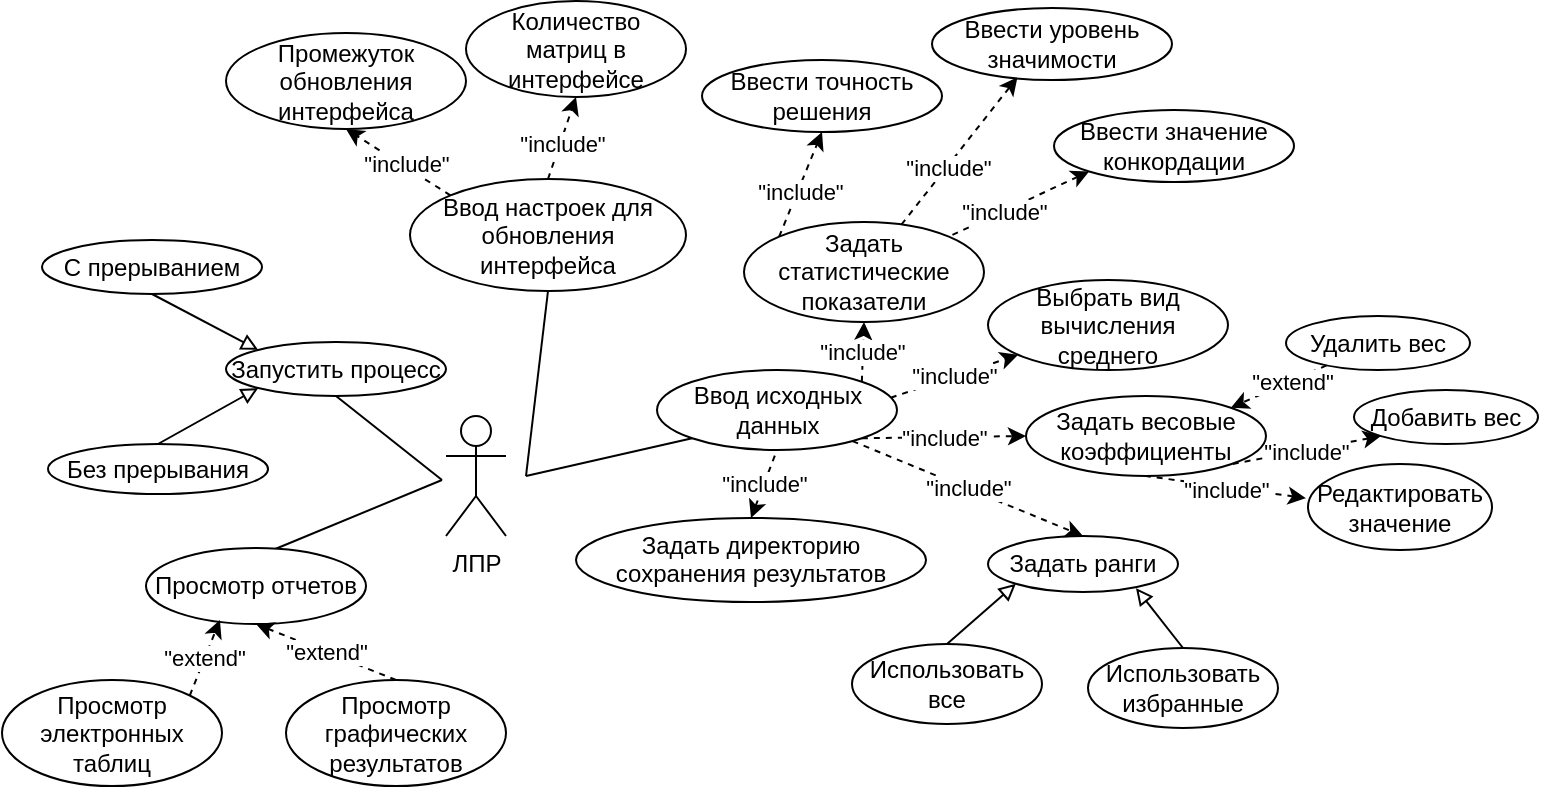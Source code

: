 <mxfile version="24.2.1" type="github">
  <diagram name="Страница — 1" id="13ZsyIA3A2PHv1gfF3Tv">
    <mxGraphModel dx="1687" dy="878" grid="0" gridSize="10" guides="1" tooltips="1" connect="1" arrows="1" fold="1" page="1" pageScale="1" pageWidth="1169" pageHeight="827" math="0" shadow="0">
      <root>
        <mxCell id="0" />
        <mxCell id="1" parent="0" />
        <mxCell id="pmKTjgoHwWbGK0lNRpNX-5" style="rounded=0;orthogonalLoop=1;jettySize=auto;html=1;entryX=0.5;entryY=1;entryDx=0;entryDy=0;endArrow=none;endFill=0;" parent="1" target="S01E7SAqJd3VSEOtWKj2-32" edge="1">
          <mxGeometry relative="1" as="geometry">
            <mxPoint x="252" y="346" as="sourcePoint" />
          </mxGeometry>
        </mxCell>
        <mxCell id="u1M5d2YBWSQStyXBgiU--1" value="ЛПР" style="shape=umlActor;verticalLabelPosition=bottom;verticalAlign=top;html=1;outlineConnect=0;" parent="1" vertex="1">
          <mxGeometry x="254" y="314" width="30" height="60" as="geometry" />
        </mxCell>
        <mxCell id="u1M5d2YBWSQStyXBgiU--2" value="" style="endArrow=none;html=1;rounded=0;endFill=0;entryX=0;entryY=1;entryDx=0;entryDy=0;" parent="1" target="pmKTjgoHwWbGK0lNRpNX-6" edge="1">
          <mxGeometry width="50" height="50" relative="1" as="geometry">
            <mxPoint x="294" y="344" as="sourcePoint" />
            <mxPoint x="384" y="324" as="targetPoint" />
          </mxGeometry>
        </mxCell>
        <mxCell id="S01E7SAqJd3VSEOtWKj2-6" value="&quot;include&quot;" style="rounded=0;orthogonalLoop=1;jettySize=auto;html=1;entryX=0.356;entryY=0.962;entryDx=0;entryDy=0;dashed=1;entryPerimeter=0;" parent="1" source="S01E7SAqJd3VSEOtWKj2-2" target="S01E7SAqJd3VSEOtWKj2-5" edge="1">
          <mxGeometry x="-0.219" y="-1" relative="1" as="geometry">
            <mxPoint as="offset" />
          </mxGeometry>
        </mxCell>
        <mxCell id="S01E7SAqJd3VSEOtWKj2-2" value="Задать&lt;br&gt;статистические показатели" style="ellipse;whiteSpace=wrap;html=1;" parent="1" vertex="1">
          <mxGeometry x="403" y="217" width="120" height="50" as="geometry" />
        </mxCell>
        <mxCell id="S01E7SAqJd3VSEOtWKj2-4" value="&quot;include&quot;" style="rounded=0;orthogonalLoop=1;jettySize=auto;html=1;exitX=0;exitY=1;exitDx=0;exitDy=0;entryX=1;entryY=0;entryDx=0;entryDy=0;endArrow=none;endFill=0;dashed=1;startArrow=classic;startFill=1;" parent="1" source="S01E7SAqJd3VSEOtWKj2-3" target="S01E7SAqJd3VSEOtWKj2-2" edge="1">
          <mxGeometry x="0.214" y="1" relative="1" as="geometry">
            <mxPoint as="offset" />
          </mxGeometry>
        </mxCell>
        <mxCell id="S01E7SAqJd3VSEOtWKj2-3" value="Ввести значение конкордации" style="ellipse;whiteSpace=wrap;html=1;" parent="1" vertex="1">
          <mxGeometry x="558" y="161" width="120" height="36" as="geometry" />
        </mxCell>
        <mxCell id="S01E7SAqJd3VSEOtWKj2-5" value="Ввести уровень значимости" style="ellipse;whiteSpace=wrap;html=1;" parent="1" vertex="1">
          <mxGeometry x="497" y="110" width="120" height="36" as="geometry" />
        </mxCell>
        <mxCell id="S01E7SAqJd3VSEOtWKj2-7" value="Ввести точность решения" style="ellipse;whiteSpace=wrap;html=1;" parent="1" vertex="1">
          <mxGeometry x="382" y="136" width="120" height="36" as="geometry" />
        </mxCell>
        <mxCell id="S01E7SAqJd3VSEOtWKj2-8" value="&quot;include&quot;" style="rounded=0;orthogonalLoop=1;jettySize=auto;html=1;exitX=0;exitY=0;exitDx=0;exitDy=0;entryX=0.5;entryY=1;entryDx=0;entryDy=0;dashed=1;" parent="1" source="S01E7SAqJd3VSEOtWKj2-2" target="S01E7SAqJd3VSEOtWKj2-7" edge="1">
          <mxGeometry x="-0.125" y="-1" relative="1" as="geometry">
            <mxPoint x="443.003" y="144.996" as="sourcePoint" />
            <mxPoint as="offset" />
          </mxGeometry>
        </mxCell>
        <mxCell id="S01E7SAqJd3VSEOtWKj2-10" value="Задать ранги" style="ellipse;whiteSpace=wrap;html=1;" parent="1" vertex="1">
          <mxGeometry x="525" y="374" width="95" height="28" as="geometry" />
        </mxCell>
        <mxCell id="S01E7SAqJd3VSEOtWKj2-12" value="Удалить вес" style="ellipse;whiteSpace=wrap;html=1;" parent="1" vertex="1">
          <mxGeometry x="674" y="264" width="92" height="27" as="geometry" />
        </mxCell>
        <mxCell id="S01E7SAqJd3VSEOtWKj2-13" value="&quot;extend&quot;" style="rounded=0;orthogonalLoop=1;jettySize=auto;html=1;entryX=1;entryY=0;entryDx=0;entryDy=0;dashed=1;" parent="1" source="S01E7SAqJd3VSEOtWKj2-12" target="u1M5d2YBWSQStyXBgiU--3" edge="1">
          <mxGeometry x="-0.265" y="1" relative="1" as="geometry">
            <mxPoint x="698.4" y="339.56" as="targetPoint" />
            <mxPoint as="offset" />
          </mxGeometry>
        </mxCell>
        <mxCell id="S01E7SAqJd3VSEOtWKj2-14" value="Добавить вес" style="ellipse;whiteSpace=wrap;html=1;" parent="1" vertex="1">
          <mxGeometry x="708" y="301" width="92" height="27" as="geometry" />
        </mxCell>
        <mxCell id="S01E7SAqJd3VSEOtWKj2-16" value="&quot;include&quot;" style="rounded=0;orthogonalLoop=1;jettySize=auto;html=1;exitX=0;exitY=1;exitDx=0;exitDy=0;entryX=1;entryY=1;entryDx=0;entryDy=0;endArrow=none;endFill=0;dashed=1;startArrow=classic;startFill=1;" parent="1" source="S01E7SAqJd3VSEOtWKj2-14" target="u1M5d2YBWSQStyXBgiU--3" edge="1">
          <mxGeometry x="0.002" y="1" relative="1" as="geometry">
            <mxPoint x="661" y="405" as="sourcePoint" />
            <mxPoint x="626" y="435" as="targetPoint" />
            <mxPoint as="offset" />
          </mxGeometry>
        </mxCell>
        <mxCell id="u1M5d2YBWSQStyXBgiU--3" value="Задать весовые&lt;br&gt;коэффициенты" style="ellipse;whiteSpace=wrap;html=1;" parent="1" vertex="1">
          <mxGeometry x="544" y="304" width="120" height="40" as="geometry" />
        </mxCell>
        <mxCell id="S01E7SAqJd3VSEOtWKj2-17" value="Использовать все" style="ellipse;whiteSpace=wrap;html=1;" parent="1" vertex="1">
          <mxGeometry x="457" y="428" width="95" height="40" as="geometry" />
        </mxCell>
        <mxCell id="S01E7SAqJd3VSEOtWKj2-23" value="" style="endArrow=none;html=1;rounded=0;entryX=0.5;entryY=1;entryDx=0;entryDy=0;" parent="1" target="S01E7SAqJd3VSEOtWKj2-24" edge="1">
          <mxGeometry width="50" height="50" relative="1" as="geometry">
            <mxPoint x="294" y="344" as="sourcePoint" />
            <mxPoint x="316" y="249" as="targetPoint" />
          </mxGeometry>
        </mxCell>
        <mxCell id="S01E7SAqJd3VSEOtWKj2-24" value="Ввод настроек для обновления интерфейса" style="ellipse;whiteSpace=wrap;html=1;" parent="1" vertex="1">
          <mxGeometry x="236" y="195.5" width="138" height="56" as="geometry" />
        </mxCell>
        <mxCell id="S01E7SAqJd3VSEOtWKj2-27" value="&quot;include&quot;" style="rounded=0;orthogonalLoop=1;jettySize=auto;html=1;exitX=0;exitY=0;exitDx=0;exitDy=0;dashed=1;entryX=0.5;entryY=1;entryDx=0;entryDy=0;" parent="1" source="S01E7SAqJd3VSEOtWKj2-24" target="S01E7SAqJd3VSEOtWKj2-28" edge="1">
          <mxGeometry x="-0.125" y="-1" relative="1" as="geometry">
            <mxPoint x="241" y="183.5" as="sourcePoint" />
            <mxPoint x="246" y="171.5" as="targetPoint" />
            <mxPoint as="offset" />
          </mxGeometry>
        </mxCell>
        <mxCell id="S01E7SAqJd3VSEOtWKj2-28" value="Промежуток обновления&lt;br&gt;интерфейса" style="ellipse;whiteSpace=wrap;html=1;" parent="1" vertex="1">
          <mxGeometry x="144" y="122.5" width="120" height="48" as="geometry" />
        </mxCell>
        <mxCell id="S01E7SAqJd3VSEOtWKj2-29" value="&quot;include&quot;" style="rounded=0;orthogonalLoop=1;jettySize=auto;html=1;exitX=0.5;exitY=0;exitDx=0;exitDy=0;dashed=1;entryX=0.5;entryY=1;entryDx=0;entryDy=0;" parent="1" source="S01E7SAqJd3VSEOtWKj2-24" target="S01E7SAqJd3VSEOtWKj2-30" edge="1">
          <mxGeometry x="-0.125" y="-1" relative="1" as="geometry">
            <mxPoint x="266" y="213.5" as="sourcePoint" />
            <mxPoint x="316" y="155.5" as="targetPoint" />
            <mxPoint as="offset" />
          </mxGeometry>
        </mxCell>
        <mxCell id="S01E7SAqJd3VSEOtWKj2-30" value="Количество матриц в интерфейсе" style="ellipse;whiteSpace=wrap;html=1;" parent="1" vertex="1">
          <mxGeometry x="264" y="106.5" width="110" height="48" as="geometry" />
        </mxCell>
        <mxCell id="S01E7SAqJd3VSEOtWKj2-32" value="Запустить процесс" style="ellipse;whiteSpace=wrap;html=1;" parent="1" vertex="1">
          <mxGeometry x="144" y="277" width="110" height="27" as="geometry" />
        </mxCell>
        <mxCell id="S01E7SAqJd3VSEOtWKj2-34" value="С прерыванием" style="ellipse;whiteSpace=wrap;html=1;" parent="1" vertex="1">
          <mxGeometry x="52" y="226" width="110" height="27" as="geometry" />
        </mxCell>
        <mxCell id="pmKTjgoHwWbGK0lNRpNX-3" style="rounded=0;orthogonalLoop=1;jettySize=auto;html=1;exitX=0.5;exitY=0;exitDx=0;exitDy=0;entryX=0;entryY=1;entryDx=0;entryDy=0;endArrow=block;endFill=0;" parent="1" source="S01E7SAqJd3VSEOtWKj2-35" target="S01E7SAqJd3VSEOtWKj2-32" edge="1">
          <mxGeometry relative="1" as="geometry" />
        </mxCell>
        <mxCell id="S01E7SAqJd3VSEOtWKj2-35" value="Без прерывания" style="ellipse;whiteSpace=wrap;html=1;" parent="1" vertex="1">
          <mxGeometry x="55" y="328" width="110" height="25" as="geometry" />
        </mxCell>
        <mxCell id="BjilEbDkBo1MqlYA68Uz-1" value="Использовать&lt;br&gt;избранные" style="ellipse;whiteSpace=wrap;html=1;" parent="1" vertex="1">
          <mxGeometry x="575" y="430" width="95" height="40" as="geometry" />
        </mxCell>
        <mxCell id="BjilEbDkBo1MqlYA68Uz-3" value="Редактировать значение" style="ellipse;whiteSpace=wrap;html=1;" parent="1" vertex="1">
          <mxGeometry x="685" y="338" width="92" height="43" as="geometry" />
        </mxCell>
        <mxCell id="BjilEbDkBo1MqlYA68Uz-7" value="&quot;include&quot;" style="rounded=0;orthogonalLoop=1;jettySize=auto;html=1;exitX=-0.011;exitY=0.397;exitDx=0;exitDy=0;entryX=0.5;entryY=1;entryDx=0;entryDy=0;endArrow=none;endFill=0;dashed=1;startArrow=classic;startFill=1;exitPerimeter=0;" parent="1" source="BjilEbDkBo1MqlYA68Uz-3" target="u1M5d2YBWSQStyXBgiU--3" edge="1">
          <mxGeometry x="0.002" y="1" relative="1" as="geometry">
            <mxPoint x="731" y="334" as="sourcePoint" />
            <mxPoint x="656" y="348" as="targetPoint" />
            <mxPoint as="offset" />
          </mxGeometry>
        </mxCell>
        <mxCell id="pmKTjgoHwWbGK0lNRpNX-2" value="&quot;include&quot;" style="rounded=0;orthogonalLoop=1;jettySize=auto;html=1;exitX=0.5;exitY=0;exitDx=0;exitDy=0;endArrow=none;endFill=0;entryX=0.5;entryY=1;entryDx=0;entryDy=0;dashed=1;startArrow=classic;startFill=1;" parent="1" source="pmKTjgoHwWbGK0lNRpNX-1" target="pmKTjgoHwWbGK0lNRpNX-6" edge="1">
          <mxGeometry relative="1" as="geometry">
            <mxPoint x="251" y="346" as="targetPoint" />
          </mxGeometry>
        </mxCell>
        <mxCell id="pmKTjgoHwWbGK0lNRpNX-1" value="Задать директорию сохранения результатов" style="ellipse;whiteSpace=wrap;html=1;verticalAlign=top;" parent="1" vertex="1">
          <mxGeometry x="319" y="365" width="175" height="42" as="geometry" />
        </mxCell>
        <mxCell id="pmKTjgoHwWbGK0lNRpNX-4" style="rounded=0;orthogonalLoop=1;jettySize=auto;html=1;exitX=0.5;exitY=1;exitDx=0;exitDy=0;entryX=0;entryY=0;entryDx=0;entryDy=0;endArrow=block;endFill=0;" parent="1" source="S01E7SAqJd3VSEOtWKj2-34" target="S01E7SAqJd3VSEOtWKj2-32" edge="1">
          <mxGeometry relative="1" as="geometry">
            <mxPoint x="120" y="338" as="sourcePoint" />
            <mxPoint x="170" y="310" as="targetPoint" />
          </mxGeometry>
        </mxCell>
        <mxCell id="pmKTjgoHwWbGK0lNRpNX-7" value="&quot;include&quot;" style="rounded=0;orthogonalLoop=1;jettySize=auto;html=1;entryX=0;entryY=0.5;entryDx=0;entryDy=0;endArrow=classic;endFill=1;startArrow=none;startFill=0;dashed=1;exitX=1;exitY=1;exitDx=0;exitDy=0;" parent="1" source="pmKTjgoHwWbGK0lNRpNX-6" target="u1M5d2YBWSQStyXBgiU--3" edge="1">
          <mxGeometry relative="1" as="geometry">
            <mxPoint x="514.058" y="319.322" as="sourcePoint" />
          </mxGeometry>
        </mxCell>
        <mxCell id="pmKTjgoHwWbGK0lNRpNX-9" value="&quot;include&quot;" style="rounded=0;orthogonalLoop=1;jettySize=auto;html=1;entryX=0.5;entryY=0;entryDx=0;entryDy=0;endArrow=classic;endFill=1;dashed=1;" parent="1" source="pmKTjgoHwWbGK0lNRpNX-6" target="S01E7SAqJd3VSEOtWKj2-10" edge="1">
          <mxGeometry relative="1" as="geometry" />
        </mxCell>
        <mxCell id="pmKTjgoHwWbGK0lNRpNX-6" value="Ввод исходных&lt;br&gt;данных" style="ellipse;whiteSpace=wrap;html=1;" parent="1" vertex="1">
          <mxGeometry x="359.5" y="291" width="120" height="40" as="geometry" />
        </mxCell>
        <mxCell id="pmKTjgoHwWbGK0lNRpNX-8" value="&quot;include&quot;" style="rounded=0;orthogonalLoop=1;jettySize=auto;html=1;entryX=0.5;entryY=1;entryDx=0;entryDy=0;endArrow=classic;endFill=1;startArrow=none;startFill=0;dashed=1;exitX=1;exitY=0;exitDx=0;exitDy=0;" parent="1" source="pmKTjgoHwWbGK0lNRpNX-6" target="S01E7SAqJd3VSEOtWKj2-2" edge="1">
          <mxGeometry relative="1" as="geometry">
            <mxPoint x="472" y="335" as="sourcePoint" />
            <mxPoint x="554" y="334" as="targetPoint" />
          </mxGeometry>
        </mxCell>
        <mxCell id="pmKTjgoHwWbGK0lNRpNX-10" style="rounded=0;orthogonalLoop=1;jettySize=auto;html=1;endArrow=none;endFill=0;" parent="1" edge="1">
          <mxGeometry relative="1" as="geometry">
            <mxPoint x="252" y="346" as="sourcePoint" />
            <mxPoint x="165" y="382" as="targetPoint" />
          </mxGeometry>
        </mxCell>
        <mxCell id="pmKTjgoHwWbGK0lNRpNX-11" value="Просмотр отчетов" style="ellipse;whiteSpace=wrap;html=1;" parent="1" vertex="1">
          <mxGeometry x="104" y="380" width="110" height="38" as="geometry" />
        </mxCell>
        <mxCell id="pmKTjgoHwWbGK0lNRpNX-16" value="&quot;extend&quot;" style="rounded=0;orthogonalLoop=1;jettySize=auto;html=1;exitX=1;exitY=0;exitDx=0;exitDy=0;entryX=0.336;entryY=0.947;entryDx=0;entryDy=0;entryPerimeter=0;dashed=1;" parent="1" source="pmKTjgoHwWbGK0lNRpNX-12" target="pmKTjgoHwWbGK0lNRpNX-11" edge="1">
          <mxGeometry relative="1" as="geometry" />
        </mxCell>
        <mxCell id="pmKTjgoHwWbGK0lNRpNX-12" value="Просмотр электронных таблиц" style="ellipse;whiteSpace=wrap;html=1;" parent="1" vertex="1">
          <mxGeometry x="32" y="446" width="110" height="53" as="geometry" />
        </mxCell>
        <mxCell id="pmKTjgoHwWbGK0lNRpNX-17" value="&quot;extend&quot;" style="rounded=0;orthogonalLoop=1;jettySize=auto;html=1;exitX=0.5;exitY=0;exitDx=0;exitDy=0;entryX=0.5;entryY=1;entryDx=0;entryDy=0;endArrow=classic;endFill=1;dashed=1;" parent="1" source="pmKTjgoHwWbGK0lNRpNX-13" target="pmKTjgoHwWbGK0lNRpNX-11" edge="1">
          <mxGeometry relative="1" as="geometry" />
        </mxCell>
        <mxCell id="pmKTjgoHwWbGK0lNRpNX-13" value="Просмотр графических результатов" style="ellipse;whiteSpace=wrap;html=1;" parent="1" vertex="1">
          <mxGeometry x="174" y="446" width="110" height="53" as="geometry" />
        </mxCell>
        <mxCell id="5VzIA8mZcPzAgSphI1EL-2" value="&quot;include&quot;" style="rounded=0;orthogonalLoop=1;jettySize=auto;html=1;endArrow=classic;endFill=1;startArrow=none;startFill=0;dashed=1;exitX=0.974;exitY=0.346;exitDx=0;exitDy=0;exitPerimeter=0;" edge="1" parent="1" source="pmKTjgoHwWbGK0lNRpNX-6" target="5VzIA8mZcPzAgSphI1EL-3">
          <mxGeometry relative="1" as="geometry">
            <mxPoint x="472" y="335" as="sourcePoint" />
            <mxPoint x="537" y="284" as="targetPoint" />
          </mxGeometry>
        </mxCell>
        <mxCell id="5VzIA8mZcPzAgSphI1EL-3" value="Выбрать вид вычисления среднего" style="ellipse;whiteSpace=wrap;html=1;" vertex="1" parent="1">
          <mxGeometry x="525" y="246" width="120" height="45" as="geometry" />
        </mxCell>
        <mxCell id="5VzIA8mZcPzAgSphI1EL-5" style="rounded=0;orthogonalLoop=1;jettySize=auto;html=1;exitX=0.5;exitY=0;exitDx=0;exitDy=0;endArrow=block;endFill=0;entryX=0;entryY=1;entryDx=0;entryDy=0;" edge="1" parent="1" source="S01E7SAqJd3VSEOtWKj2-17" target="S01E7SAqJd3VSEOtWKj2-10">
          <mxGeometry relative="1" as="geometry">
            <mxPoint x="117" y="263" as="sourcePoint" />
            <mxPoint x="571" y="433" as="targetPoint" />
          </mxGeometry>
        </mxCell>
        <mxCell id="5VzIA8mZcPzAgSphI1EL-6" style="rounded=0;orthogonalLoop=1;jettySize=auto;html=1;exitX=0.5;exitY=0;exitDx=0;exitDy=0;endArrow=block;endFill=0;entryX=0.779;entryY=0.931;entryDx=0;entryDy=0;entryPerimeter=0;" edge="1" parent="1" source="BjilEbDkBo1MqlYA68Uz-1" target="S01E7SAqJd3VSEOtWKj2-10">
          <mxGeometry relative="1" as="geometry">
            <mxPoint x="515" y="438" as="sourcePoint" />
            <mxPoint x="549" y="408" as="targetPoint" />
          </mxGeometry>
        </mxCell>
      </root>
    </mxGraphModel>
  </diagram>
</mxfile>
